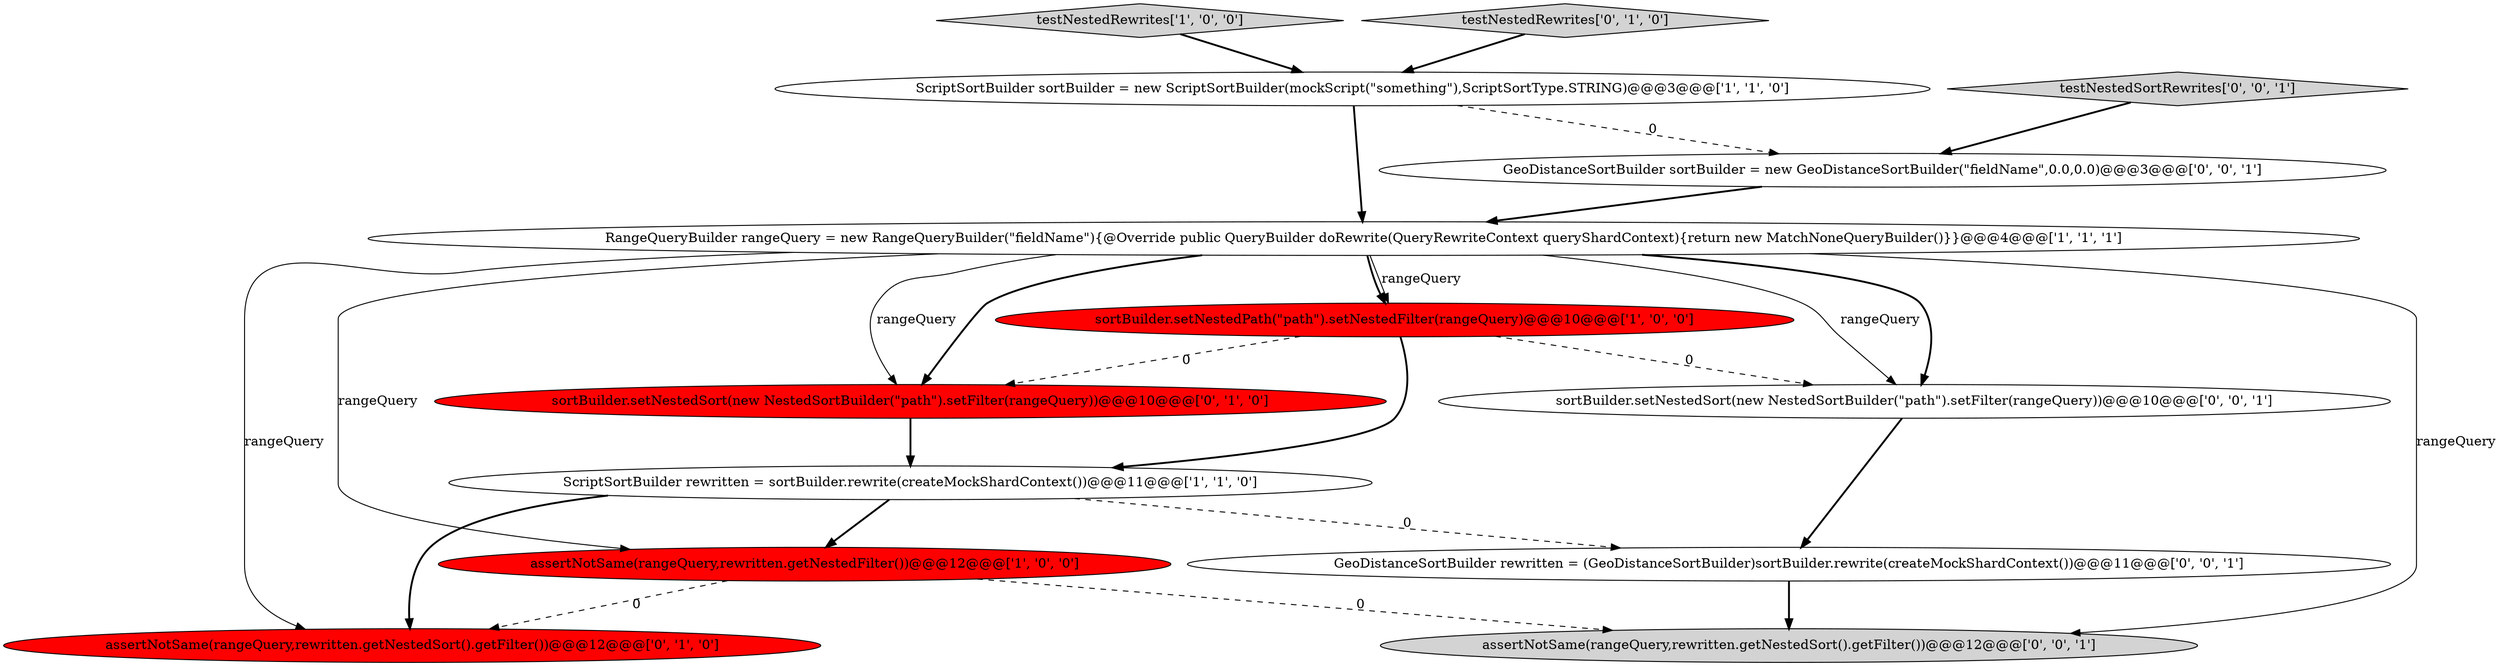 digraph {
6 [style = filled, label = "assertNotSame(rangeQuery,rewritten.getNestedSort().getFilter())@@@12@@@['0', '1', '0']", fillcolor = red, shape = ellipse image = "AAA1AAABBB2BBB"];
10 [style = filled, label = "GeoDistanceSortBuilder rewritten = (GeoDistanceSortBuilder)sortBuilder.rewrite(createMockShardContext())@@@11@@@['0', '0', '1']", fillcolor = white, shape = ellipse image = "AAA0AAABBB3BBB"];
0 [style = filled, label = "testNestedRewrites['1', '0', '0']", fillcolor = lightgray, shape = diamond image = "AAA0AAABBB1BBB"];
1 [style = filled, label = "ScriptSortBuilder sortBuilder = new ScriptSortBuilder(mockScript(\"something\"),ScriptSortType.STRING)@@@3@@@['1', '1', '0']", fillcolor = white, shape = ellipse image = "AAA0AAABBB1BBB"];
12 [style = filled, label = "assertNotSame(rangeQuery,rewritten.getNestedSort().getFilter())@@@12@@@['0', '0', '1']", fillcolor = lightgray, shape = ellipse image = "AAA0AAABBB3BBB"];
2 [style = filled, label = "RangeQueryBuilder rangeQuery = new RangeQueryBuilder(\"fieldName\"){@Override public QueryBuilder doRewrite(QueryRewriteContext queryShardContext){return new MatchNoneQueryBuilder()}}@@@4@@@['1', '1', '1']", fillcolor = white, shape = ellipse image = "AAA0AAABBB1BBB"];
9 [style = filled, label = "sortBuilder.setNestedSort(new NestedSortBuilder(\"path\").setFilter(rangeQuery))@@@10@@@['0', '0', '1']", fillcolor = white, shape = ellipse image = "AAA0AAABBB3BBB"];
11 [style = filled, label = "GeoDistanceSortBuilder sortBuilder = new GeoDistanceSortBuilder(\"fieldName\",0.0,0.0)@@@3@@@['0', '0', '1']", fillcolor = white, shape = ellipse image = "AAA0AAABBB3BBB"];
8 [style = filled, label = "sortBuilder.setNestedSort(new NestedSortBuilder(\"path\").setFilter(rangeQuery))@@@10@@@['0', '1', '0']", fillcolor = red, shape = ellipse image = "AAA1AAABBB2BBB"];
7 [style = filled, label = "testNestedRewrites['0', '1', '0']", fillcolor = lightgray, shape = diamond image = "AAA0AAABBB2BBB"];
3 [style = filled, label = "ScriptSortBuilder rewritten = sortBuilder.rewrite(createMockShardContext())@@@11@@@['1', '1', '0']", fillcolor = white, shape = ellipse image = "AAA0AAABBB1BBB"];
13 [style = filled, label = "testNestedSortRewrites['0', '0', '1']", fillcolor = lightgray, shape = diamond image = "AAA0AAABBB3BBB"];
5 [style = filled, label = "assertNotSame(rangeQuery,rewritten.getNestedFilter())@@@12@@@['1', '0', '0']", fillcolor = red, shape = ellipse image = "AAA1AAABBB1BBB"];
4 [style = filled, label = "sortBuilder.setNestedPath(\"path\").setNestedFilter(rangeQuery)@@@10@@@['1', '0', '0']", fillcolor = red, shape = ellipse image = "AAA1AAABBB1BBB"];
4->3 [style = bold, label=""];
5->12 [style = dashed, label="0"];
7->1 [style = bold, label=""];
2->9 [style = solid, label="rangeQuery"];
2->8 [style = solid, label="rangeQuery"];
8->3 [style = bold, label=""];
3->6 [style = bold, label=""];
2->9 [style = bold, label=""];
9->10 [style = bold, label=""];
2->5 [style = solid, label="rangeQuery"];
2->6 [style = solid, label="rangeQuery"];
2->4 [style = bold, label=""];
13->11 [style = bold, label=""];
11->2 [style = bold, label=""];
4->9 [style = dashed, label="0"];
3->5 [style = bold, label=""];
5->6 [style = dashed, label="0"];
2->12 [style = solid, label="rangeQuery"];
10->12 [style = bold, label=""];
1->11 [style = dashed, label="0"];
0->1 [style = bold, label=""];
4->8 [style = dashed, label="0"];
1->2 [style = bold, label=""];
3->10 [style = dashed, label="0"];
2->4 [style = solid, label="rangeQuery"];
2->8 [style = bold, label=""];
}
